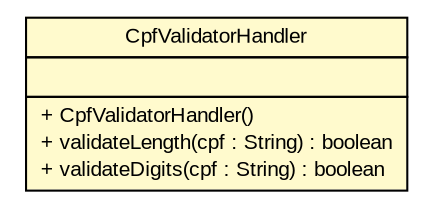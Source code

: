 #!/usr/local/bin/dot
#
# Class diagram 
# Generated by UMLGraph version R5_6 (http://www.umlgraph.org/)
#

digraph G {
	edge [fontname="arial",fontsize=10,labelfontname="arial",labelfontsize=10];
	node [fontname="arial",fontsize=10,shape=plaintext];
	nodesep=0.25;
	ranksep=0.5;
	// br.gov.to.sefaz.business.service.validation.custom.CpfValidatorHandler
	c347964 [label=<<table title="br.gov.to.sefaz.business.service.validation.custom.CpfValidatorHandler" border="0" cellborder="1" cellspacing="0" cellpadding="2" port="p" bgcolor="lemonChiffon" href="./CpfValidatorHandler.html">
		<tr><td><table border="0" cellspacing="0" cellpadding="1">
<tr><td align="center" balign="center"> CpfValidatorHandler </td></tr>
		</table></td></tr>
		<tr><td><table border="0" cellspacing="0" cellpadding="1">
<tr><td align="left" balign="left">  </td></tr>
		</table></td></tr>
		<tr><td><table border="0" cellspacing="0" cellpadding="1">
<tr><td align="left" balign="left"> + CpfValidatorHandler() </td></tr>
<tr><td align="left" balign="left"> + validateLength(cpf : String) : boolean </td></tr>
<tr><td align="left" balign="left"> + validateDigits(cpf : String) : boolean </td></tr>
		</table></td></tr>
		</table>>, URL="./CpfValidatorHandler.html", fontname="arial", fontcolor="black", fontsize=10.0];
}

